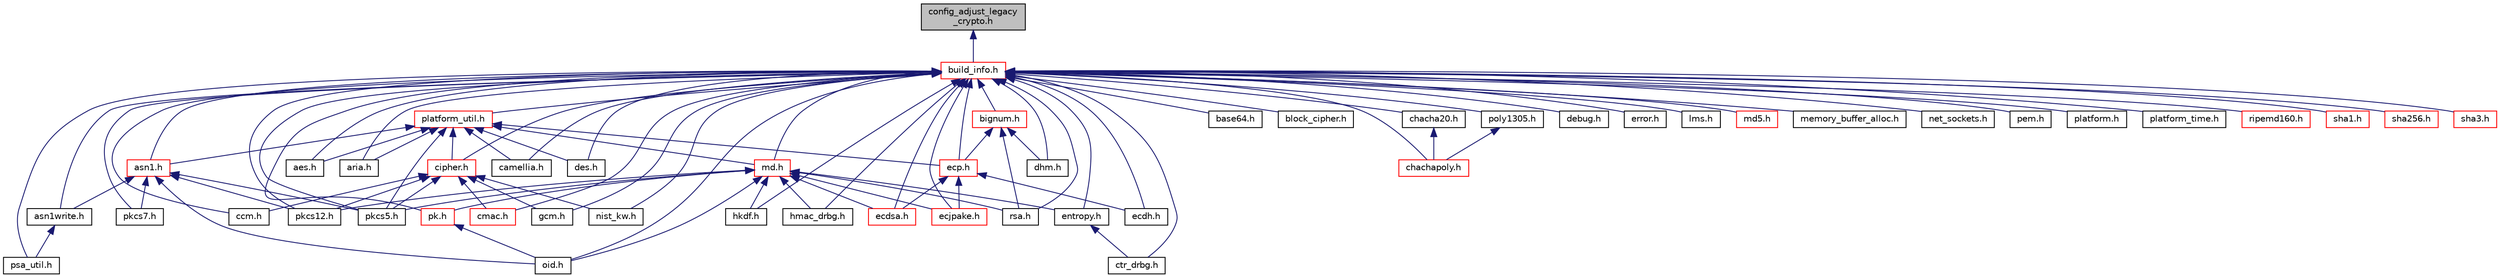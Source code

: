 digraph "config_adjust_legacy_crypto.h"
{
 // LATEX_PDF_SIZE
  edge [fontname="Helvetica",fontsize="10",labelfontname="Helvetica",labelfontsize="10"];
  node [fontname="Helvetica",fontsize="10",shape=record];
  Node1 [label="config_adjust_legacy\l_crypto.h",height=0.2,width=0.4,color="black", fillcolor="grey75", style="filled", fontcolor="black",tooltip="Adjust legacy configuration configuration."];
  Node1 -> Node2 [dir="back",color="midnightblue",fontsize="10",style="solid",fontname="Helvetica"];
  Node2 [label="build_info.h",height=0.2,width=0.4,color="red", fillcolor="white", style="filled",URL="$mbedtls_2build__info_8h.html",tooltip="Build-time configuration info."];
  Node2 -> Node3 [dir="back",color="midnightblue",fontsize="10",style="solid",fontname="Helvetica"];
  Node3 [label="aes.h",height=0.2,width=0.4,color="black", fillcolor="white", style="filled",URL="$aes_8h.html",tooltip="This file contains AES definitions and functions."];
  Node2 -> Node4 [dir="back",color="midnightblue",fontsize="10",style="solid",fontname="Helvetica"];
  Node4 [label="aria.h",height=0.2,width=0.4,color="black", fillcolor="white", style="filled",URL="$aria_8h.html",tooltip="ARIA block cipher."];
  Node2 -> Node5 [dir="back",color="midnightblue",fontsize="10",style="solid",fontname="Helvetica"];
  Node5 [label="asn1.h",height=0.2,width=0.4,color="red", fillcolor="white", style="filled",URL="$asn1_8h.html",tooltip="Generic ASN.1 parsing."];
  Node5 -> Node6 [dir="back",color="midnightblue",fontsize="10",style="solid",fontname="Helvetica"];
  Node6 [label="asn1write.h",height=0.2,width=0.4,color="black", fillcolor="white", style="filled",URL="$asn1write_8h.html",tooltip="ASN.1 buffer writing functionality."];
  Node6 -> Node7 [dir="back",color="midnightblue",fontsize="10",style="solid",fontname="Helvetica"];
  Node7 [label="psa_util.h",height=0.2,width=0.4,color="black", fillcolor="white", style="filled",URL="$psa__util_8h.html",tooltip="Utility functions for the use of the PSA Crypto library."];
  Node5 -> Node8 [dir="back",color="midnightblue",fontsize="10",style="solid",fontname="Helvetica"];
  Node8 [label="oid.h",height=0.2,width=0.4,color="black", fillcolor="white", style="filled",URL="$oid_8h.html",tooltip="Object Identifier (OID) database."];
  Node5 -> Node9 [dir="back",color="midnightblue",fontsize="10",style="solid",fontname="Helvetica"];
  Node9 [label="pkcs12.h",height=0.2,width=0.4,color="black", fillcolor="white", style="filled",URL="$pkcs12_8h.html",tooltip="PKCS#12 Personal Information Exchange Syntax."];
  Node5 -> Node10 [dir="back",color="midnightblue",fontsize="10",style="solid",fontname="Helvetica"];
  Node10 [label="pkcs5.h",height=0.2,width=0.4,color="black", fillcolor="white", style="filled",URL="$pkcs5_8h.html",tooltip="PKCS#5 functions."];
  Node5 -> Node11 [dir="back",color="midnightblue",fontsize="10",style="solid",fontname="Helvetica"];
  Node11 [label="pkcs7.h",height=0.2,width=0.4,color="black", fillcolor="white", style="filled",URL="$pkcs7_8h.html",tooltip="PKCS #7 generic defines and structures https://tools.ietf.org/html/rfc2315."];
  Node2 -> Node6 [dir="back",color="midnightblue",fontsize="10",style="solid",fontname="Helvetica"];
  Node2 -> Node16 [dir="back",color="midnightblue",fontsize="10",style="solid",fontname="Helvetica"];
  Node16 [label="base64.h",height=0.2,width=0.4,color="black", fillcolor="white", style="filled",URL="$base64_8h.html",tooltip="RFC 1521 base64 encoding/decoding."];
  Node2 -> Node17 [dir="back",color="midnightblue",fontsize="10",style="solid",fontname="Helvetica"];
  Node17 [label="bignum.h",height=0.2,width=0.4,color="red", fillcolor="white", style="filled",URL="$bignum_8h.html",tooltip="Multi-precision integer library."];
  Node17 -> Node18 [dir="back",color="midnightblue",fontsize="10",style="solid",fontname="Helvetica"];
  Node18 [label="dhm.h",height=0.2,width=0.4,color="black", fillcolor="white", style="filled",URL="$dhm_8h.html",tooltip="This file contains Diffie-Hellman-Merkle (DHM) key exchange definitions and functions."];
  Node17 -> Node19 [dir="back",color="midnightblue",fontsize="10",style="solid",fontname="Helvetica"];
  Node19 [label="ecp.h",height=0.2,width=0.4,color="red", fillcolor="white", style="filled",URL="$ecp_8h.html",tooltip="This file provides an API for Elliptic Curves over GF(P) (ECP)."];
  Node19 -> Node20 [dir="back",color="midnightblue",fontsize="10",style="solid",fontname="Helvetica"];
  Node20 [label="ecdh.h",height=0.2,width=0.4,color="black", fillcolor="white", style="filled",URL="$ecdh_8h.html",tooltip="This file contains ECDH definitions and functions."];
  Node19 -> Node21 [dir="back",color="midnightblue",fontsize="10",style="solid",fontname="Helvetica"];
  Node21 [label="ecdsa.h",height=0.2,width=0.4,color="red", fillcolor="white", style="filled",URL="$ecdsa_8h.html",tooltip="This file contains ECDSA definitions and functions."];
  Node19 -> Node35 [dir="back",color="midnightblue",fontsize="10",style="solid",fontname="Helvetica"];
  Node35 [label="ecjpake.h",height=0.2,width=0.4,color="red", fillcolor="white", style="filled",URL="$ecjpake_8h.html",tooltip="Elliptic curve J-PAKE."];
  Node17 -> Node36 [dir="back",color="midnightblue",fontsize="10",style="solid",fontname="Helvetica"];
  Node36 [label="rsa.h",height=0.2,width=0.4,color="black", fillcolor="white", style="filled",URL="$rsa_8h.html",tooltip="This file provides an API for the RSA public-key cryptosystem."];
  Node2 -> Node37 [dir="back",color="midnightblue",fontsize="10",style="solid",fontname="Helvetica"];
  Node37 [label="block_cipher.h",height=0.2,width=0.4,color="black", fillcolor="white", style="filled",URL="$block__cipher_8h.html",tooltip="Internal abstraction layer."];
  Node2 -> Node38 [dir="back",color="midnightblue",fontsize="10",style="solid",fontname="Helvetica"];
  Node38 [label="camellia.h",height=0.2,width=0.4,color="black", fillcolor="white", style="filled",URL="$camellia_8h.html",tooltip="Camellia block cipher."];
  Node2 -> Node39 [dir="back",color="midnightblue",fontsize="10",style="solid",fontname="Helvetica"];
  Node39 [label="ccm.h",height=0.2,width=0.4,color="black", fillcolor="white", style="filled",URL="$ccm_8h.html",tooltip="This file provides an API for the CCM authenticated encryption mode for block ciphers."];
  Node2 -> Node40 [dir="back",color="midnightblue",fontsize="10",style="solid",fontname="Helvetica"];
  Node40 [label="chacha20.h",height=0.2,width=0.4,color="black", fillcolor="white", style="filled",URL="$chacha20_8h.html",tooltip="This file contains ChaCha20 definitions and functions."];
  Node40 -> Node41 [dir="back",color="midnightblue",fontsize="10",style="solid",fontname="Helvetica"];
  Node41 [label="chachapoly.h",height=0.2,width=0.4,color="red", fillcolor="white", style="filled",URL="$chachapoly_8h.html",tooltip="This file contains the AEAD-ChaCha20-Poly1305 definitions and functions."];
  Node2 -> Node41 [dir="back",color="midnightblue",fontsize="10",style="solid",fontname="Helvetica"];
  Node2 -> Node42 [dir="back",color="midnightblue",fontsize="10",style="solid",fontname="Helvetica"];
  Node42 [label="cipher.h",height=0.2,width=0.4,color="red", fillcolor="white", style="filled",URL="$cipher_8h.html",tooltip="This file contains an abstraction interface for use with the cipher primitives provided by the librar..."];
  Node42 -> Node39 [dir="back",color="midnightblue",fontsize="10",style="solid",fontname="Helvetica"];
  Node42 -> Node43 [dir="back",color="midnightblue",fontsize="10",style="solid",fontname="Helvetica"];
  Node43 [label="cmac.h",height=0.2,width=0.4,color="red", fillcolor="white", style="filled",URL="$cmac_8h.html",tooltip="This file contains CMAC definitions and functions."];
  Node42 -> Node44 [dir="back",color="midnightblue",fontsize="10",style="solid",fontname="Helvetica"];
  Node44 [label="gcm.h",height=0.2,width=0.4,color="black", fillcolor="white", style="filled",URL="$gcm_8h.html",tooltip="This file contains GCM definitions and functions."];
  Node42 -> Node45 [dir="back",color="midnightblue",fontsize="10",style="solid",fontname="Helvetica"];
  Node45 [label="nist_kw.h",height=0.2,width=0.4,color="black", fillcolor="white", style="filled",URL="$nist__kw_8h.html",tooltip="This file provides an API for key wrapping (KW) and key wrapping with padding (KWP) as defined in NIS..."];
  Node42 -> Node9 [dir="back",color="midnightblue",fontsize="10",style="solid",fontname="Helvetica"];
  Node42 -> Node10 [dir="back",color="midnightblue",fontsize="10",style="solid",fontname="Helvetica"];
  Node2 -> Node43 [dir="back",color="midnightblue",fontsize="10",style="solid",fontname="Helvetica"];
  Node2 -> Node26 [dir="back",color="midnightblue",fontsize="10",style="solid",fontname="Helvetica"];
  Node26 [label="ctr_drbg.h",height=0.2,width=0.4,color="black", fillcolor="white", style="filled",URL="$ctr__drbg_8h.html",tooltip="This file contains definitions and functions for the CTR_DRBG pseudorandom generator."];
  Node2 -> Node49 [dir="back",color="midnightblue",fontsize="10",style="solid",fontname="Helvetica"];
  Node49 [label="entropy.h",height=0.2,width=0.4,color="black", fillcolor="white", style="filled",URL="$entropy_8h.html",tooltip="Entropy accumulator implementation."];
  Node49 -> Node26 [dir="back",color="midnightblue",fontsize="10",style="solid",fontname="Helvetica"];
  Node2 -> Node50 [dir="back",color="midnightblue",fontsize="10",style="solid",fontname="Helvetica"];
  Node50 [label="md.h",height=0.2,width=0.4,color="red", fillcolor="white", style="filled",URL="$md_8h.html",tooltip="This file contains the generic functions for message-digest (hashing) and HMAC."];
  Node50 -> Node49 [dir="back",color="midnightblue",fontsize="10",style="solid",fontname="Helvetica"];
  Node50 -> Node21 [dir="back",color="midnightblue",fontsize="10",style="solid",fontname="Helvetica"];
  Node50 -> Node35 [dir="back",color="midnightblue",fontsize="10",style="solid",fontname="Helvetica"];
  Node50 -> Node51 [dir="back",color="midnightblue",fontsize="10",style="solid",fontname="Helvetica"];
  Node51 [label="hkdf.h",height=0.2,width=0.4,color="black", fillcolor="white", style="filled",URL="$hkdf_8h.html",tooltip="This file contains the HKDF interface."];
  Node50 -> Node52 [dir="back",color="midnightblue",fontsize="10",style="solid",fontname="Helvetica"];
  Node52 [label="hmac_drbg.h",height=0.2,width=0.4,color="black", fillcolor="white", style="filled",URL="$hmac__drbg_8h.html",tooltip="The HMAC_DRBG pseudorandom generator."];
  Node50 -> Node8 [dir="back",color="midnightblue",fontsize="10",style="solid",fontname="Helvetica"];
  Node50 -> Node53 [dir="back",color="midnightblue",fontsize="10",style="solid",fontname="Helvetica"];
  Node53 [label="pk.h",height=0.2,width=0.4,color="red", fillcolor="white", style="filled",URL="$pk_8h.html",tooltip="Public Key abstraction layer."];
  Node53 -> Node8 [dir="back",color="midnightblue",fontsize="10",style="solid",fontname="Helvetica"];
  Node50 -> Node9 [dir="back",color="midnightblue",fontsize="10",style="solid",fontname="Helvetica"];
  Node50 -> Node10 [dir="back",color="midnightblue",fontsize="10",style="solid",fontname="Helvetica"];
  Node50 -> Node36 [dir="back",color="midnightblue",fontsize="10",style="solid",fontname="Helvetica"];
  Node2 -> Node28 [dir="back",color="midnightblue",fontsize="10",style="solid",fontname="Helvetica"];
  Node28 [label="debug.h",height=0.2,width=0.4,color="black", fillcolor="white", style="filled",URL="$debug_8h.html",tooltip="Functions for controlling and providing debug output from the library."];
  Node2 -> Node54 [dir="back",color="midnightblue",fontsize="10",style="solid",fontname="Helvetica"];
  Node54 [label="des.h",height=0.2,width=0.4,color="black", fillcolor="white", style="filled",URL="$des_8h.html",tooltip="DES block cipher."];
  Node2 -> Node18 [dir="back",color="midnightblue",fontsize="10",style="solid",fontname="Helvetica"];
  Node2 -> Node20 [dir="back",color="midnightblue",fontsize="10",style="solid",fontname="Helvetica"];
  Node2 -> Node21 [dir="back",color="midnightblue",fontsize="10",style="solid",fontname="Helvetica"];
  Node2 -> Node35 [dir="back",color="midnightblue",fontsize="10",style="solid",fontname="Helvetica"];
  Node2 -> Node19 [dir="back",color="midnightblue",fontsize="10",style="solid",fontname="Helvetica"];
  Node2 -> Node55 [dir="back",color="midnightblue",fontsize="10",style="solid",fontname="Helvetica"];
  Node55 [label="error.h",height=0.2,width=0.4,color="black", fillcolor="white", style="filled",URL="$mbedtls_2error_8h.html",tooltip="Error to string translation."];
  Node2 -> Node44 [dir="back",color="midnightblue",fontsize="10",style="solid",fontname="Helvetica"];
  Node2 -> Node51 [dir="back",color="midnightblue",fontsize="10",style="solid",fontname="Helvetica"];
  Node2 -> Node52 [dir="back",color="midnightblue",fontsize="10",style="solid",fontname="Helvetica"];
  Node2 -> Node56 [dir="back",color="midnightblue",fontsize="10",style="solid",fontname="Helvetica"];
  Node56 [label="lms.h",height=0.2,width=0.4,color="black", fillcolor="white", style="filled",URL="$lms_8h.html",tooltip="This file provides an API for the LMS post-quantum-safe stateful-hash public-key signature scheme as ..."];
  Node2 -> Node57 [dir="back",color="midnightblue",fontsize="10",style="solid",fontname="Helvetica"];
  Node57 [label="md5.h",height=0.2,width=0.4,color="red", fillcolor="white", style="filled",URL="$md5_8h.html",tooltip="MD5 message digest algorithm (hash function)"];
  Node2 -> Node58 [dir="back",color="midnightblue",fontsize="10",style="solid",fontname="Helvetica"];
  Node58 [label="memory_buffer_alloc.h",height=0.2,width=0.4,color="black", fillcolor="white", style="filled",URL="$memory__buffer__alloc_8h.html",tooltip="Buffer-based memory allocator."];
  Node2 -> Node29 [dir="back",color="midnightblue",fontsize="10",style="solid",fontname="Helvetica"];
  Node29 [label="net_sockets.h",height=0.2,width=0.4,color="black", fillcolor="white", style="filled",URL="$net__sockets_8h.html",tooltip="Network sockets abstraction layer to integrate Mbed TLS into a BSD-style sockets API."];
  Node2 -> Node45 [dir="back",color="midnightblue",fontsize="10",style="solid",fontname="Helvetica"];
  Node2 -> Node8 [dir="back",color="midnightblue",fontsize="10",style="solid",fontname="Helvetica"];
  Node2 -> Node59 [dir="back",color="midnightblue",fontsize="10",style="solid",fontname="Helvetica"];
  Node59 [label="pem.h",height=0.2,width=0.4,color="black", fillcolor="white", style="filled",URL="$pem_8h.html",tooltip="Privacy Enhanced Mail (PEM) decoding."];
  Node2 -> Node53 [dir="back",color="midnightblue",fontsize="10",style="solid",fontname="Helvetica"];
  Node2 -> Node9 [dir="back",color="midnightblue",fontsize="10",style="solid",fontname="Helvetica"];
  Node2 -> Node10 [dir="back",color="midnightblue",fontsize="10",style="solid",fontname="Helvetica"];
  Node2 -> Node11 [dir="back",color="midnightblue",fontsize="10",style="solid",fontname="Helvetica"];
  Node2 -> Node60 [dir="back",color="midnightblue",fontsize="10",style="solid",fontname="Helvetica"];
  Node60 [label="platform.h",height=0.2,width=0.4,color="black", fillcolor="white", style="filled",URL="$platform_8h.html",tooltip="This file contains the definitions and functions of the Mbed TLS platform abstraction layer."];
  Node2 -> Node61 [dir="back",color="midnightblue",fontsize="10",style="solid",fontname="Helvetica"];
  Node61 [label="platform_time.h",height=0.2,width=0.4,color="black", fillcolor="white", style="filled",URL="$platform__time_8h.html",tooltip="Mbed TLS Platform time abstraction."];
  Node2 -> Node62 [dir="back",color="midnightblue",fontsize="10",style="solid",fontname="Helvetica"];
  Node62 [label="platform_util.h",height=0.2,width=0.4,color="red", fillcolor="white", style="filled",URL="$platform__util_8h.html",tooltip="Common and shared functions used by multiple modules in the Mbed TLS library."];
  Node62 -> Node3 [dir="back",color="midnightblue",fontsize="10",style="solid",fontname="Helvetica"];
  Node62 -> Node4 [dir="back",color="midnightblue",fontsize="10",style="solid",fontname="Helvetica"];
  Node62 -> Node5 [dir="back",color="midnightblue",fontsize="10",style="solid",fontname="Helvetica"];
  Node62 -> Node38 [dir="back",color="midnightblue",fontsize="10",style="solid",fontname="Helvetica"];
  Node62 -> Node42 [dir="back",color="midnightblue",fontsize="10",style="solid",fontname="Helvetica"];
  Node62 -> Node50 [dir="back",color="midnightblue",fontsize="10",style="solid",fontname="Helvetica"];
  Node62 -> Node54 [dir="back",color="midnightblue",fontsize="10",style="solid",fontname="Helvetica"];
  Node62 -> Node19 [dir="back",color="midnightblue",fontsize="10",style="solid",fontname="Helvetica"];
  Node62 -> Node10 [dir="back",color="midnightblue",fontsize="10",style="solid",fontname="Helvetica"];
  Node2 -> Node63 [dir="back",color="midnightblue",fontsize="10",style="solid",fontname="Helvetica"];
  Node63 [label="poly1305.h",height=0.2,width=0.4,color="black", fillcolor="white", style="filled",URL="$poly1305_8h.html",tooltip="This file contains Poly1305 definitions and functions."];
  Node63 -> Node41 [dir="back",color="midnightblue",fontsize="10",style="solid",fontname="Helvetica"];
  Node2 -> Node7 [dir="back",color="midnightblue",fontsize="10",style="solid",fontname="Helvetica"];
  Node2 -> Node64 [dir="back",color="midnightblue",fontsize="10",style="solid",fontname="Helvetica"];
  Node64 [label="ripemd160.h",height=0.2,width=0.4,color="red", fillcolor="white", style="filled",URL="$ripemd160_8h.html",tooltip="RIPE MD-160 message digest."];
  Node2 -> Node36 [dir="back",color="midnightblue",fontsize="10",style="solid",fontname="Helvetica"];
  Node2 -> Node65 [dir="back",color="midnightblue",fontsize="10",style="solid",fontname="Helvetica"];
  Node65 [label="sha1.h",height=0.2,width=0.4,color="red", fillcolor="white", style="filled",URL="$sha1_8h.html",tooltip="This file contains SHA-1 definitions and functions."];
  Node2 -> Node66 [dir="back",color="midnightblue",fontsize="10",style="solid",fontname="Helvetica"];
  Node66 [label="sha256.h",height=0.2,width=0.4,color="red", fillcolor="white", style="filled",URL="$sha256_8h.html",tooltip="This file contains SHA-224 and SHA-256 definitions and functions."];
  Node2 -> Node67 [dir="back",color="midnightblue",fontsize="10",style="solid",fontname="Helvetica"];
  Node67 [label="sha3.h",height=0.2,width=0.4,color="red", fillcolor="white", style="filled",URL="$sha3_8h.html",tooltip="This file contains SHA-3 definitions and functions."];
}
